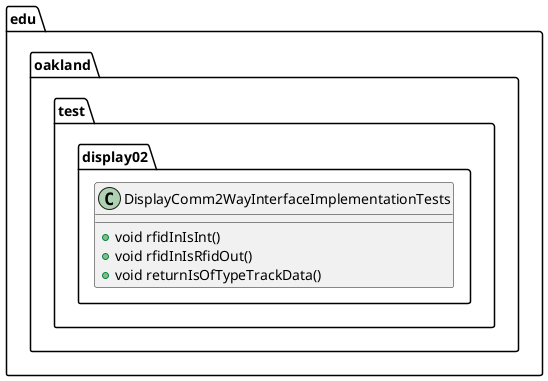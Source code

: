 @startuml DisplayComm2WayInterfaceImplementationTests

package edu.oakland.test.display02 {
    class DisplayComm2WayInterfaceImplementationTests {
        + void rfidInIsInt()
        + void rfidInIsRfidOut()
        + void returnIsOfTypeTrackData()
    }
}

@enduml
